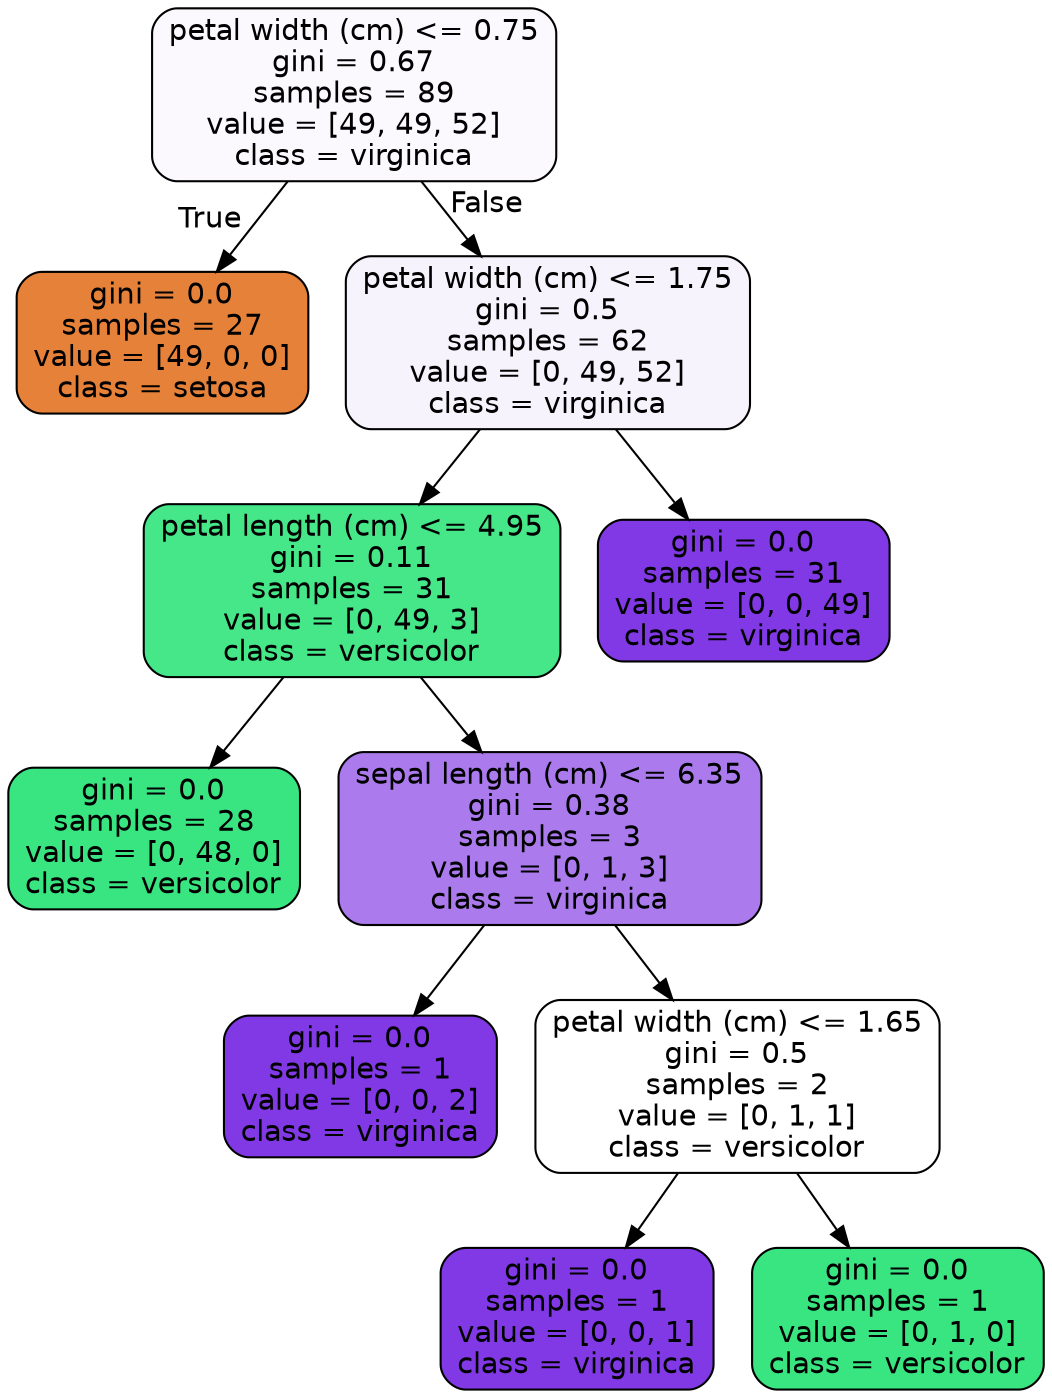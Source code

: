 digraph Tree {
node [shape=box, style="filled, rounded", color="black", fontname=helvetica] ;
edge [fontname=helvetica] ;
0 [label="petal width (cm) <= 0.75\ngini = 0.67\nsamples = 89\nvalue = [49, 49, 52]\nclass = virginica", fillcolor="#8139e508"] ;
1 [label="gini = 0.0\nsamples = 27\nvalue = [49, 0, 0]\nclass = setosa", fillcolor="#e58139ff"] ;
0 -> 1 [labeldistance=2.5, labelangle=45, headlabel="True"] ;
2 [label="petal width (cm) <= 1.75\ngini = 0.5\nsamples = 62\nvalue = [0, 49, 52]\nclass = virginica", fillcolor="#8139e50f"] ;
0 -> 2 [labeldistance=2.5, labelangle=-45, headlabel="False"] ;
3 [label="petal length (cm) <= 4.95\ngini = 0.11\nsamples = 31\nvalue = [0, 49, 3]\nclass = versicolor", fillcolor="#39e581ef"] ;
2 -> 3 ;
4 [label="gini = 0.0\nsamples = 28\nvalue = [0, 48, 0]\nclass = versicolor", fillcolor="#39e581ff"] ;
3 -> 4 ;
5 [label="sepal length (cm) <= 6.35\ngini = 0.38\nsamples = 3\nvalue = [0, 1, 3]\nclass = virginica", fillcolor="#8139e5aa"] ;
3 -> 5 ;
6 [label="gini = 0.0\nsamples = 1\nvalue = [0, 0, 2]\nclass = virginica", fillcolor="#8139e5ff"] ;
5 -> 6 ;
7 [label="petal width (cm) <= 1.65\ngini = 0.5\nsamples = 2\nvalue = [0, 1, 1]\nclass = versicolor", fillcolor="#39e58100"] ;
5 -> 7 ;
8 [label="gini = 0.0\nsamples = 1\nvalue = [0, 0, 1]\nclass = virginica", fillcolor="#8139e5ff"] ;
7 -> 8 ;
9 [label="gini = 0.0\nsamples = 1\nvalue = [0, 1, 0]\nclass = versicolor", fillcolor="#39e581ff"] ;
7 -> 9 ;
10 [label="gini = 0.0\nsamples = 31\nvalue = [0, 0, 49]\nclass = virginica", fillcolor="#8139e5ff"] ;
2 -> 10 ;
}